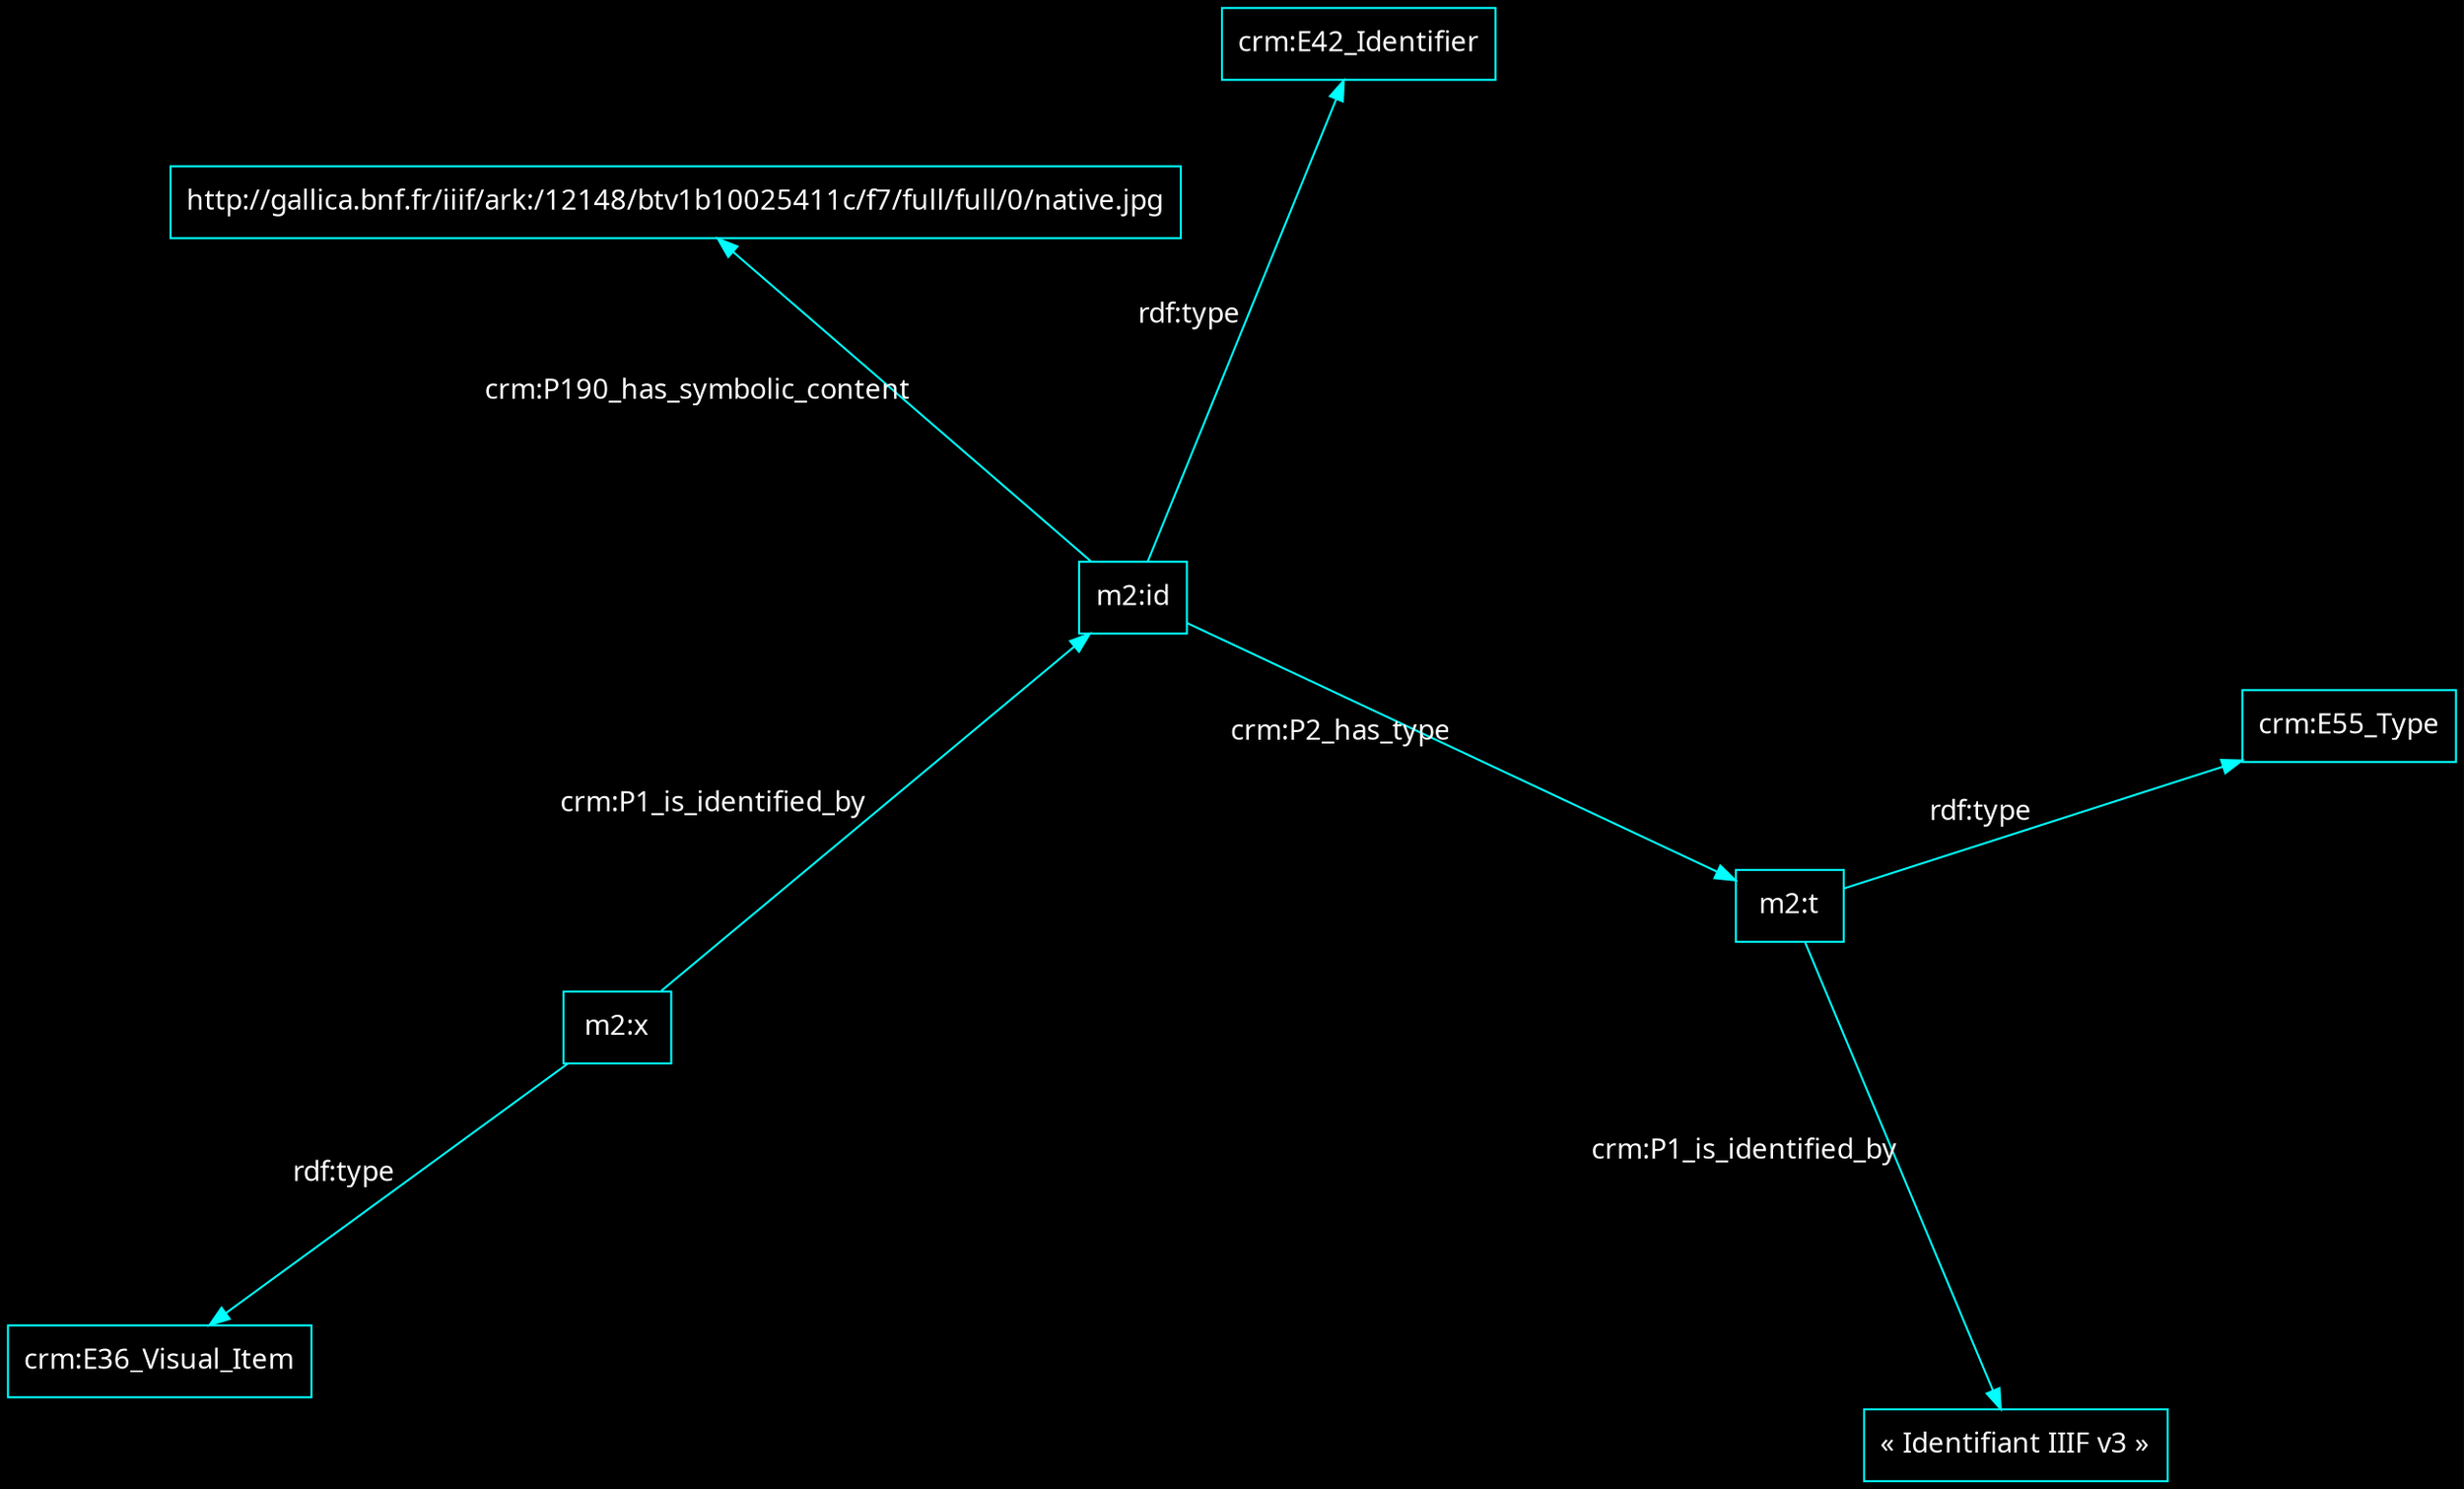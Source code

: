 digraph {
    graph [bgcolor=black]
    rankdir=LR
    node [color=white,fontcolor=white,fontname="FiraCode Nerd Font Mono Regular",shape=box]
    edge [color=white,fontcolor=white,fontname="FiraCode Nerd Font Mono Regular"]
    

    layout=sfdp
node [color=cyan,fontcolor=white]
edge [color=cyan,fontcolor=white]
"m2:x" -> "crm:E36_Visual_Item" [label="rdf:type"]
"m2:x" -> "m2:id" [label="crm:P1_is_identified_by"]
"m2:id" -> "crm:E42_Identifier" [label="rdf:type"]
"m2:t" -> "« Identifiant IIIF v3 »" [label="crm:P1_is_identified_by"]
"m2:id" -> "http://gallica.bnf.fr/iiif/ark:/12148/btv1b10025411c/f7/full/full/0/native.jpg" [label="crm:P190_has_symbolic_content"]
"m2:id" -> "m2:t" [label="crm:P2_has_type"]
"m2:t" -> "crm:E55_Type" [label="rdf:type"]
}
